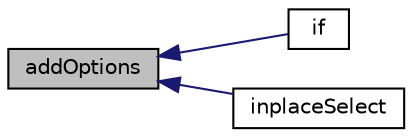 digraph "addOptions"
{
  bgcolor="transparent";
  edge [fontname="Helvetica",fontsize="10",labelfontname="Helvetica",labelfontsize="10"];
  node [fontname="Helvetica",fontsize="10",shape=record];
  rankdir="LR";
  Node270 [label="addOptions",height=0.2,width=0.4,color="black", fillcolor="grey75", style="filled", fontcolor="black"];
  Node270 -> Node271 [dir="back",color="midnightblue",fontsize="10",style="solid",fontname="Helvetica"];
  Node271 [label="if",height=0.2,width=0.4,color="black",URL="$a09659.html#ae8942f32a0cb17de6e25b0148afaf1bf"];
  Node270 -> Node272 [dir="back",color="midnightblue",fontsize="10",style="solid",fontname="Helvetica"];
  Node272 [label="inplaceSelect",height=0.2,width=0.4,color="black",URL="$a27465.html#a7e4f796e10a58503938e9c7dc5ceaf2f",tooltip="Select a list of Time values that are within the ranges. "];
}
